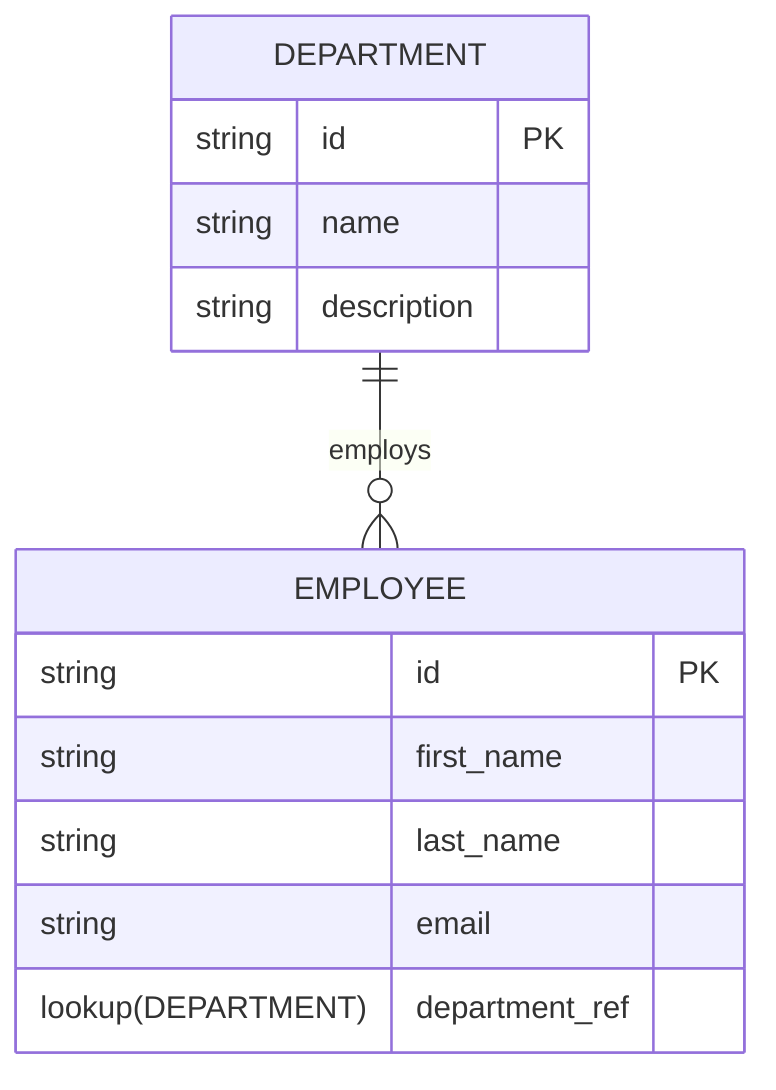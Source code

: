 erDiagram
    DEPARTMENT {
        string id PK
        string name
        string description
    }
    EMPLOYEE {
        string id PK
        string first_name
        string last_name
        string email
        lookup(DEPARTMENT) department_ref
    }
    DEPARTMENT ||--o{ EMPLOYEE : employs